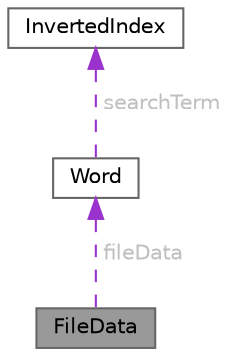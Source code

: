 digraph "FileData"
{
 // LATEX_PDF_SIZE
  bgcolor="transparent";
  edge [fontname=Helvetica,fontsize=10,labelfontname=Helvetica,labelfontsize=10];
  node [fontname=Helvetica,fontsize=10,shape=box,height=0.2,width=0.4];
  Node1 [id="Node000001",label="FileData",height=0.2,width=0.4,color="gray40", fillcolor="grey60", style="filled", fontcolor="black",tooltip=" "];
  Node2 -> Node1 [id="edge1_Node000001_Node000002",dir="back",color="darkorchid3",style="dashed",tooltip=" ",label=<<TABLE CELLBORDER="0" BORDER="0"><TR><TD VALIGN="top" ALIGN="LEFT" CELLPADDING="1" CELLSPACING="0">fileData</TD></TR>
</TABLE>> ,fontcolor="grey" ];
  Node2 [id="Node000002",label="Word",height=0.2,width=0.4,color="gray40", fillcolor="white", style="filled",URL="$struct_word.html",tooltip=" "];
  Node3 -> Node2 [id="edge2_Node000002_Node000003",dir="back",color="darkorchid3",style="dashed",tooltip=" ",label=<<TABLE CELLBORDER="0" BORDER="0"><TR><TD VALIGN="top" ALIGN="LEFT" CELLPADDING="1" CELLSPACING="0">searchTerm</TD></TR>
</TABLE>> ,fontcolor="grey" ];
  Node3 [id="Node000003",label="InvertedIndex",height=0.2,width=0.4,color="gray40", fillcolor="white", style="filled",URL="$struct_inverted_index.html",tooltip=" "];
}
